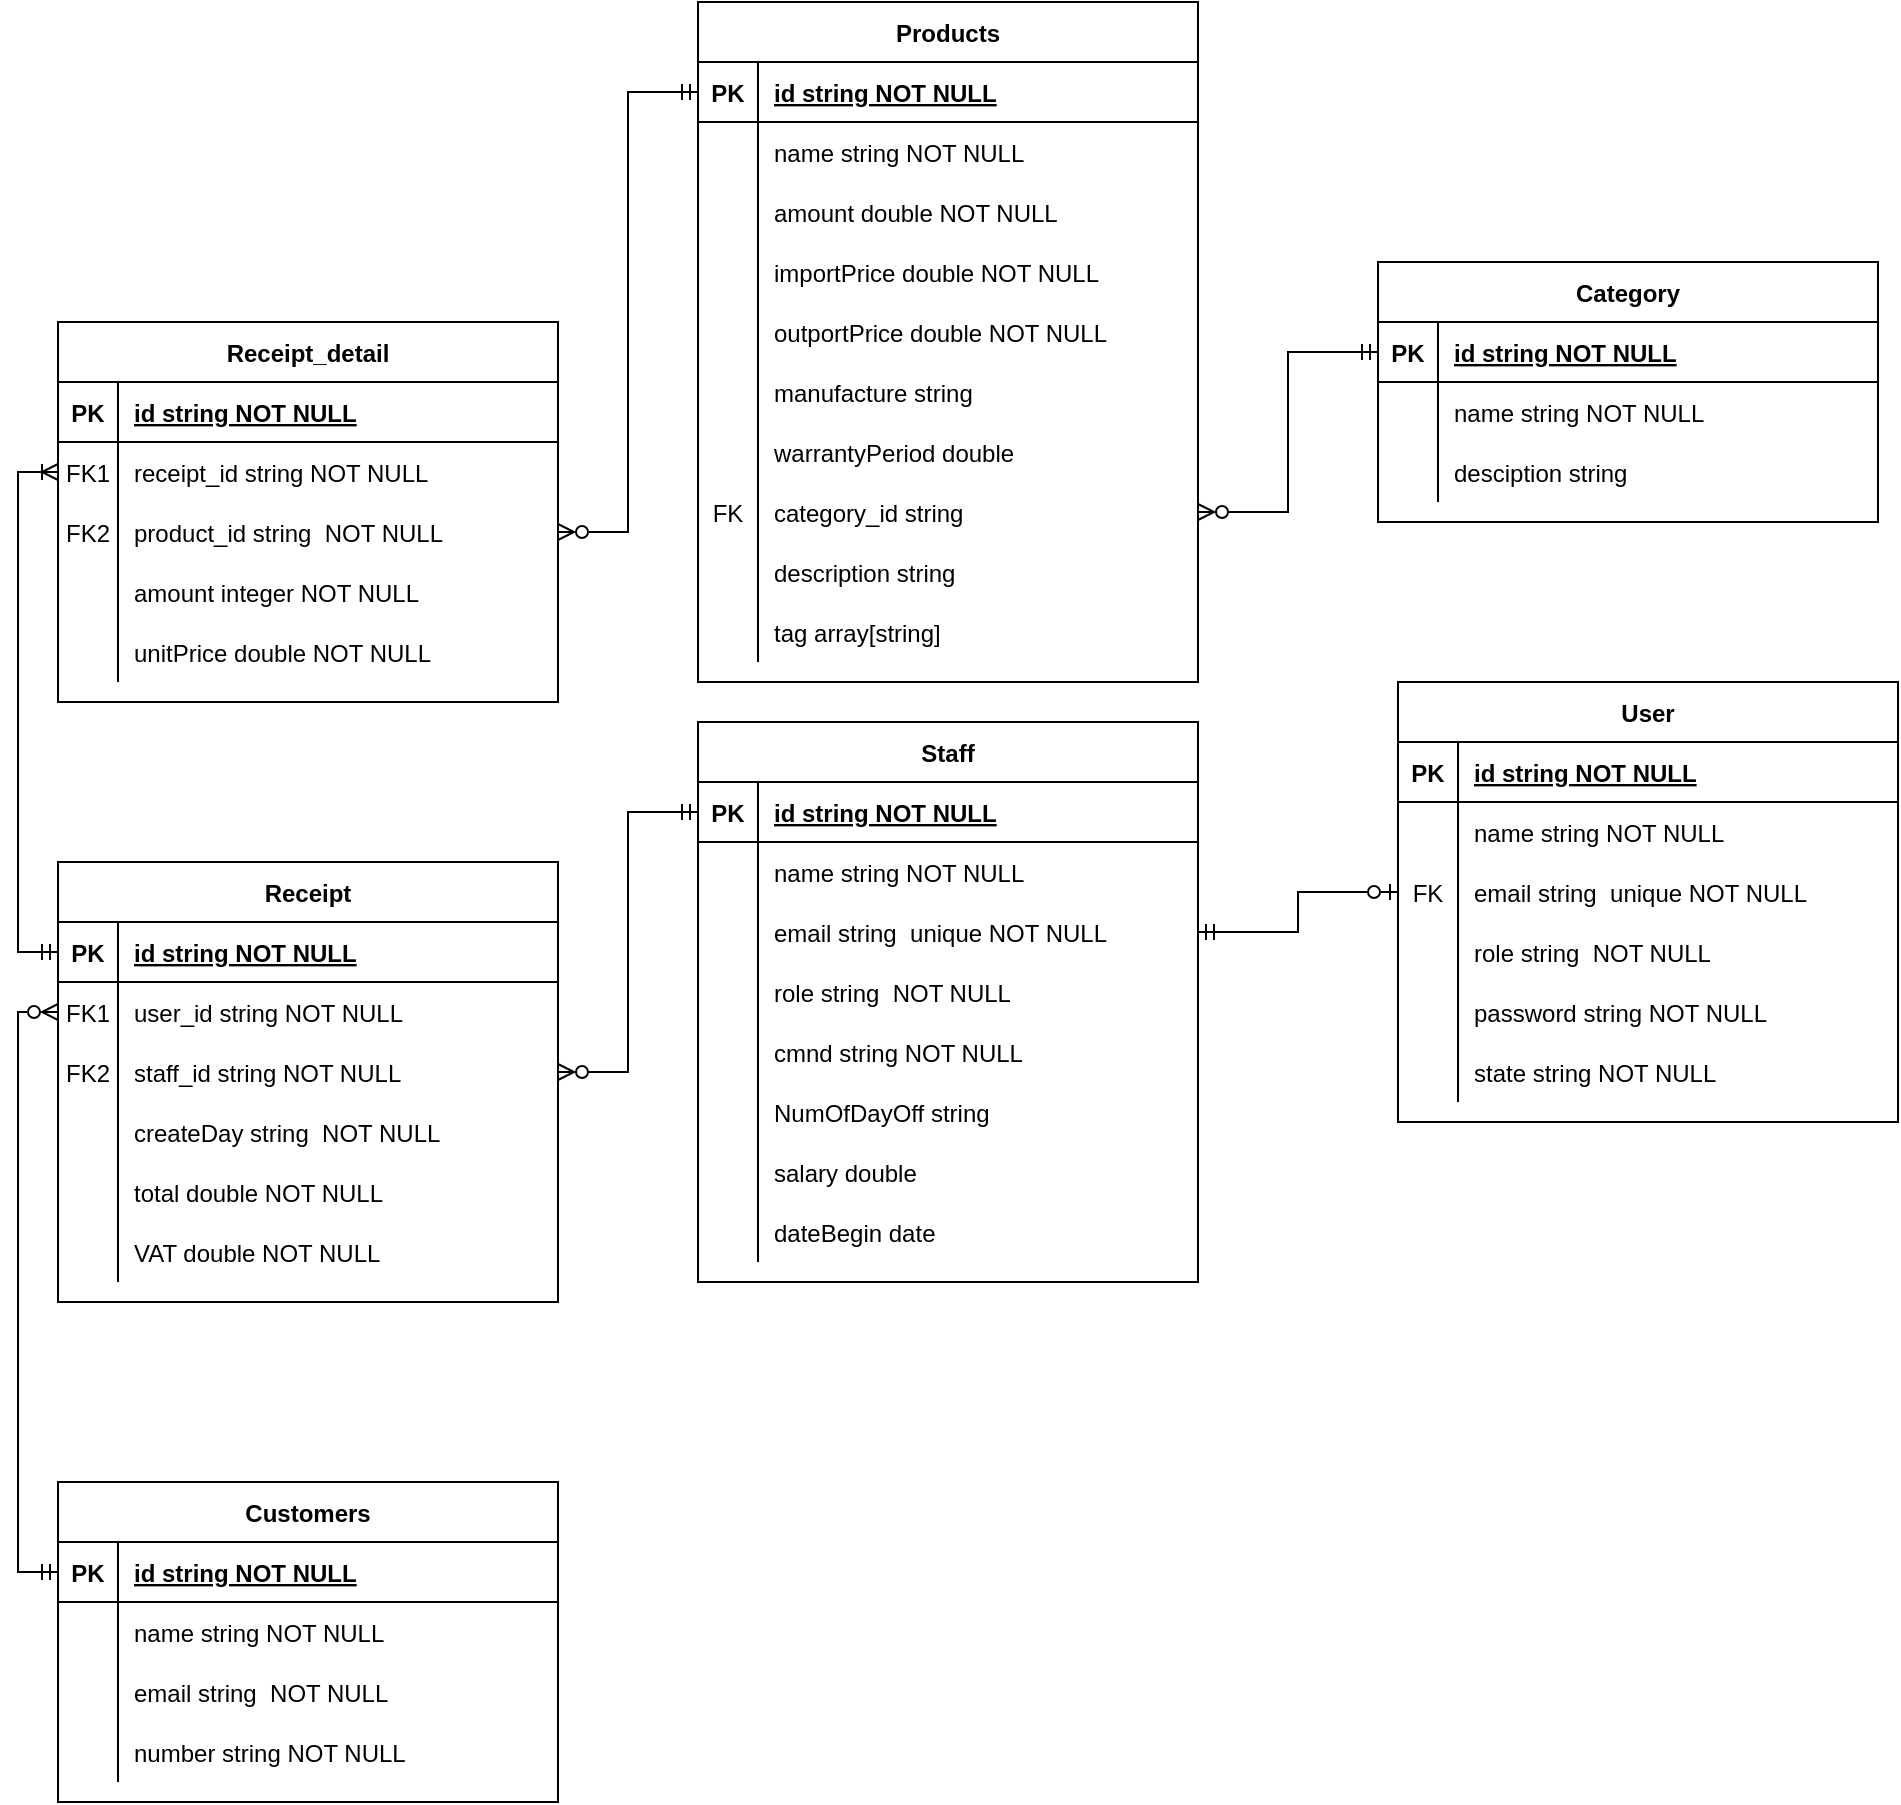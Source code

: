 <mxfile version="15.7.0" type="github">
  <diagram id="R2lEEEUBdFMjLlhIrx00" name="Page-1">
    <mxGraphModel dx="1042" dy="1563" grid="1" gridSize="10" guides="1" tooltips="1" connect="1" arrows="1" fold="1" page="1" pageScale="1" pageWidth="850" pageHeight="1100" math="0" shadow="0" extFonts="Permanent Marker^https://fonts.googleapis.com/css?family=Permanent+Marker">
      <root>
        <mxCell id="0" />
        <mxCell id="1" parent="0" />
        <mxCell id="DsiNaRDqJZLxbcg4X-MZ-1" value="User" style="shape=table;startSize=30;container=1;collapsible=1;childLayout=tableLayout;fixedRows=1;rowLines=0;fontStyle=1;align=center;resizeLast=1;" vertex="1" parent="1">
          <mxGeometry x="1050" y="300" width="250" height="220" as="geometry" />
        </mxCell>
        <mxCell id="DsiNaRDqJZLxbcg4X-MZ-2" value="" style="shape=partialRectangle;collapsible=0;dropTarget=0;pointerEvents=0;fillColor=none;points=[[0,0.5],[1,0.5]];portConstraint=eastwest;top=0;left=0;right=0;bottom=1;" vertex="1" parent="DsiNaRDqJZLxbcg4X-MZ-1">
          <mxGeometry y="30" width="250" height="30" as="geometry" />
        </mxCell>
        <mxCell id="DsiNaRDqJZLxbcg4X-MZ-3" value="PK" style="shape=partialRectangle;overflow=hidden;connectable=0;fillColor=none;top=0;left=0;bottom=0;right=0;fontStyle=1;" vertex="1" parent="DsiNaRDqJZLxbcg4X-MZ-2">
          <mxGeometry width="30" height="30" as="geometry">
            <mxRectangle width="30" height="30" as="alternateBounds" />
          </mxGeometry>
        </mxCell>
        <mxCell id="DsiNaRDqJZLxbcg4X-MZ-4" value="id string NOT NULL" style="shape=partialRectangle;overflow=hidden;connectable=0;fillColor=none;top=0;left=0;bottom=0;right=0;align=left;spacingLeft=6;fontStyle=5;" vertex="1" parent="DsiNaRDqJZLxbcg4X-MZ-2">
          <mxGeometry x="30" width="220" height="30" as="geometry">
            <mxRectangle width="220" height="30" as="alternateBounds" />
          </mxGeometry>
        </mxCell>
        <mxCell id="DsiNaRDqJZLxbcg4X-MZ-5" value="" style="shape=partialRectangle;collapsible=0;dropTarget=0;pointerEvents=0;fillColor=none;points=[[0,0.5],[1,0.5]];portConstraint=eastwest;top=0;left=0;right=0;bottom=0;" vertex="1" parent="DsiNaRDqJZLxbcg4X-MZ-1">
          <mxGeometry y="60" width="250" height="30" as="geometry" />
        </mxCell>
        <mxCell id="DsiNaRDqJZLxbcg4X-MZ-6" value="" style="shape=partialRectangle;overflow=hidden;connectable=0;fillColor=none;top=0;left=0;bottom=0;right=0;" vertex="1" parent="DsiNaRDqJZLxbcg4X-MZ-5">
          <mxGeometry width="30" height="30" as="geometry">
            <mxRectangle width="30" height="30" as="alternateBounds" />
          </mxGeometry>
        </mxCell>
        <mxCell id="DsiNaRDqJZLxbcg4X-MZ-7" value="name string NOT NULL" style="shape=partialRectangle;overflow=hidden;connectable=0;fillColor=none;top=0;left=0;bottom=0;right=0;align=left;spacingLeft=6;" vertex="1" parent="DsiNaRDqJZLxbcg4X-MZ-5">
          <mxGeometry x="30" width="220" height="30" as="geometry">
            <mxRectangle width="220" height="30" as="alternateBounds" />
          </mxGeometry>
        </mxCell>
        <mxCell id="DsiNaRDqJZLxbcg4X-MZ-8" value="" style="shape=partialRectangle;collapsible=0;dropTarget=0;pointerEvents=0;fillColor=none;points=[[0,0.5],[1,0.5]];portConstraint=eastwest;top=0;left=0;right=0;bottom=0;" vertex="1" parent="DsiNaRDqJZLxbcg4X-MZ-1">
          <mxGeometry y="90" width="250" height="30" as="geometry" />
        </mxCell>
        <mxCell id="DsiNaRDqJZLxbcg4X-MZ-9" value="FK" style="shape=partialRectangle;overflow=hidden;connectable=0;fillColor=none;top=0;left=0;bottom=0;right=0;" vertex="1" parent="DsiNaRDqJZLxbcg4X-MZ-8">
          <mxGeometry width="30" height="30" as="geometry">
            <mxRectangle width="30" height="30" as="alternateBounds" />
          </mxGeometry>
        </mxCell>
        <mxCell id="DsiNaRDqJZLxbcg4X-MZ-10" value="email string  unique NOT NULL" style="shape=partialRectangle;overflow=hidden;connectable=0;fillColor=none;top=0;left=0;bottom=0;right=0;align=left;spacingLeft=6;" vertex="1" parent="DsiNaRDqJZLxbcg4X-MZ-8">
          <mxGeometry x="30" width="220" height="30" as="geometry">
            <mxRectangle width="220" height="30" as="alternateBounds" />
          </mxGeometry>
        </mxCell>
        <mxCell id="DsiNaRDqJZLxbcg4X-MZ-14" style="shape=partialRectangle;collapsible=0;dropTarget=0;pointerEvents=0;fillColor=none;points=[[0,0.5],[1,0.5]];portConstraint=eastwest;top=0;left=0;right=0;bottom=0;" vertex="1" parent="DsiNaRDqJZLxbcg4X-MZ-1">
          <mxGeometry y="120" width="250" height="30" as="geometry" />
        </mxCell>
        <mxCell id="DsiNaRDqJZLxbcg4X-MZ-15" style="shape=partialRectangle;overflow=hidden;connectable=0;fillColor=none;top=0;left=0;bottom=0;right=0;" vertex="1" parent="DsiNaRDqJZLxbcg4X-MZ-14">
          <mxGeometry width="30" height="30" as="geometry">
            <mxRectangle width="30" height="30" as="alternateBounds" />
          </mxGeometry>
        </mxCell>
        <mxCell id="DsiNaRDqJZLxbcg4X-MZ-16" value="role string  NOT NULL" style="shape=partialRectangle;overflow=hidden;connectable=0;fillColor=none;top=0;left=0;bottom=0;right=0;align=left;spacingLeft=6;" vertex="1" parent="DsiNaRDqJZLxbcg4X-MZ-14">
          <mxGeometry x="30" width="220" height="30" as="geometry">
            <mxRectangle width="220" height="30" as="alternateBounds" />
          </mxGeometry>
        </mxCell>
        <mxCell id="DsiNaRDqJZLxbcg4X-MZ-17" style="shape=partialRectangle;collapsible=0;dropTarget=0;pointerEvents=0;fillColor=none;points=[[0,0.5],[1,0.5]];portConstraint=eastwest;top=0;left=0;right=0;bottom=0;" vertex="1" parent="DsiNaRDqJZLxbcg4X-MZ-1">
          <mxGeometry y="150" width="250" height="30" as="geometry" />
        </mxCell>
        <mxCell id="DsiNaRDqJZLxbcg4X-MZ-18" style="shape=partialRectangle;overflow=hidden;connectable=0;fillColor=none;top=0;left=0;bottom=0;right=0;" vertex="1" parent="DsiNaRDqJZLxbcg4X-MZ-17">
          <mxGeometry width="30" height="30" as="geometry">
            <mxRectangle width="30" height="30" as="alternateBounds" />
          </mxGeometry>
        </mxCell>
        <mxCell id="DsiNaRDqJZLxbcg4X-MZ-19" value="password string NOT NULL" style="shape=partialRectangle;overflow=hidden;connectable=0;fillColor=none;top=0;left=0;bottom=0;right=0;align=left;spacingLeft=6;" vertex="1" parent="DsiNaRDqJZLxbcg4X-MZ-17">
          <mxGeometry x="30" width="220" height="30" as="geometry">
            <mxRectangle width="220" height="30" as="alternateBounds" />
          </mxGeometry>
        </mxCell>
        <mxCell id="DsiNaRDqJZLxbcg4X-MZ-20" style="shape=partialRectangle;collapsible=0;dropTarget=0;pointerEvents=0;fillColor=none;points=[[0,0.5],[1,0.5]];portConstraint=eastwest;top=0;left=0;right=0;bottom=0;" vertex="1" parent="DsiNaRDqJZLxbcg4X-MZ-1">
          <mxGeometry y="180" width="250" height="30" as="geometry" />
        </mxCell>
        <mxCell id="DsiNaRDqJZLxbcg4X-MZ-21" style="shape=partialRectangle;overflow=hidden;connectable=0;fillColor=none;top=0;left=0;bottom=0;right=0;" vertex="1" parent="DsiNaRDqJZLxbcg4X-MZ-20">
          <mxGeometry width="30" height="30" as="geometry">
            <mxRectangle width="30" height="30" as="alternateBounds" />
          </mxGeometry>
        </mxCell>
        <mxCell id="DsiNaRDqJZLxbcg4X-MZ-22" value="state string NOT NULL" style="shape=partialRectangle;overflow=hidden;connectable=0;fillColor=none;top=0;left=0;bottom=0;right=0;align=left;spacingLeft=6;" vertex="1" parent="DsiNaRDqJZLxbcg4X-MZ-20">
          <mxGeometry x="30" width="220" height="30" as="geometry">
            <mxRectangle width="220" height="30" as="alternateBounds" />
          </mxGeometry>
        </mxCell>
        <mxCell id="DsiNaRDqJZLxbcg4X-MZ-23" value="Products" style="shape=table;startSize=30;container=1;collapsible=1;childLayout=tableLayout;fixedRows=1;rowLines=0;fontStyle=1;align=center;resizeLast=1;" vertex="1" parent="1">
          <mxGeometry x="700" y="-40" width="250" height="340" as="geometry" />
        </mxCell>
        <mxCell id="DsiNaRDqJZLxbcg4X-MZ-24" value="" style="shape=partialRectangle;collapsible=0;dropTarget=0;pointerEvents=0;fillColor=none;points=[[0,0.5],[1,0.5]];portConstraint=eastwest;top=0;left=0;right=0;bottom=1;" vertex="1" parent="DsiNaRDqJZLxbcg4X-MZ-23">
          <mxGeometry y="30" width="250" height="30" as="geometry" />
        </mxCell>
        <mxCell id="DsiNaRDqJZLxbcg4X-MZ-25" value="PK" style="shape=partialRectangle;overflow=hidden;connectable=0;fillColor=none;top=0;left=0;bottom=0;right=0;fontStyle=1;" vertex="1" parent="DsiNaRDqJZLxbcg4X-MZ-24">
          <mxGeometry width="30" height="30" as="geometry">
            <mxRectangle width="30" height="30" as="alternateBounds" />
          </mxGeometry>
        </mxCell>
        <mxCell id="DsiNaRDqJZLxbcg4X-MZ-26" value="id string NOT NULL" style="shape=partialRectangle;overflow=hidden;connectable=0;fillColor=none;top=0;left=0;bottom=0;right=0;align=left;spacingLeft=6;fontStyle=5;" vertex="1" parent="DsiNaRDqJZLxbcg4X-MZ-24">
          <mxGeometry x="30" width="220" height="30" as="geometry">
            <mxRectangle width="220" height="30" as="alternateBounds" />
          </mxGeometry>
        </mxCell>
        <mxCell id="DsiNaRDqJZLxbcg4X-MZ-27" value="" style="shape=partialRectangle;collapsible=0;dropTarget=0;pointerEvents=0;fillColor=none;points=[[0,0.5],[1,0.5]];portConstraint=eastwest;top=0;left=0;right=0;bottom=0;" vertex="1" parent="DsiNaRDqJZLxbcg4X-MZ-23">
          <mxGeometry y="60" width="250" height="30" as="geometry" />
        </mxCell>
        <mxCell id="DsiNaRDqJZLxbcg4X-MZ-28" value="" style="shape=partialRectangle;overflow=hidden;connectable=0;fillColor=none;top=0;left=0;bottom=0;right=0;" vertex="1" parent="DsiNaRDqJZLxbcg4X-MZ-27">
          <mxGeometry width="30" height="30" as="geometry">
            <mxRectangle width="30" height="30" as="alternateBounds" />
          </mxGeometry>
        </mxCell>
        <mxCell id="DsiNaRDqJZLxbcg4X-MZ-29" value="name string NOT NULL" style="shape=partialRectangle;overflow=hidden;connectable=0;fillColor=none;top=0;left=0;bottom=0;right=0;align=left;spacingLeft=6;" vertex="1" parent="DsiNaRDqJZLxbcg4X-MZ-27">
          <mxGeometry x="30" width="220" height="30" as="geometry">
            <mxRectangle width="220" height="30" as="alternateBounds" />
          </mxGeometry>
        </mxCell>
        <mxCell id="DsiNaRDqJZLxbcg4X-MZ-30" value="" style="shape=partialRectangle;collapsible=0;dropTarget=0;pointerEvents=0;fillColor=none;points=[[0,0.5],[1,0.5]];portConstraint=eastwest;top=0;left=0;right=0;bottom=0;" vertex="1" parent="DsiNaRDqJZLxbcg4X-MZ-23">
          <mxGeometry y="90" width="250" height="30" as="geometry" />
        </mxCell>
        <mxCell id="DsiNaRDqJZLxbcg4X-MZ-31" value="" style="shape=partialRectangle;overflow=hidden;connectable=0;fillColor=none;top=0;left=0;bottom=0;right=0;" vertex="1" parent="DsiNaRDqJZLxbcg4X-MZ-30">
          <mxGeometry width="30" height="30" as="geometry">
            <mxRectangle width="30" height="30" as="alternateBounds" />
          </mxGeometry>
        </mxCell>
        <mxCell id="DsiNaRDqJZLxbcg4X-MZ-32" value="amount double NOT NULL" style="shape=partialRectangle;overflow=hidden;connectable=0;fillColor=none;top=0;left=0;bottom=0;right=0;align=left;spacingLeft=6;" vertex="1" parent="DsiNaRDqJZLxbcg4X-MZ-30">
          <mxGeometry x="30" width="220" height="30" as="geometry">
            <mxRectangle width="220" height="30" as="alternateBounds" />
          </mxGeometry>
        </mxCell>
        <mxCell id="DsiNaRDqJZLxbcg4X-MZ-33" style="shape=partialRectangle;collapsible=0;dropTarget=0;pointerEvents=0;fillColor=none;points=[[0,0.5],[1,0.5]];portConstraint=eastwest;top=0;left=0;right=0;bottom=0;" vertex="1" parent="DsiNaRDqJZLxbcg4X-MZ-23">
          <mxGeometry y="120" width="250" height="30" as="geometry" />
        </mxCell>
        <mxCell id="DsiNaRDqJZLxbcg4X-MZ-34" style="shape=partialRectangle;overflow=hidden;connectable=0;fillColor=none;top=0;left=0;bottom=0;right=0;" vertex="1" parent="DsiNaRDqJZLxbcg4X-MZ-33">
          <mxGeometry width="30" height="30" as="geometry">
            <mxRectangle width="30" height="30" as="alternateBounds" />
          </mxGeometry>
        </mxCell>
        <mxCell id="DsiNaRDqJZLxbcg4X-MZ-35" value="importPrice double NOT NULL" style="shape=partialRectangle;overflow=hidden;connectable=0;fillColor=none;top=0;left=0;bottom=0;right=0;align=left;spacingLeft=6;" vertex="1" parent="DsiNaRDqJZLxbcg4X-MZ-33">
          <mxGeometry x="30" width="220" height="30" as="geometry">
            <mxRectangle width="220" height="30" as="alternateBounds" />
          </mxGeometry>
        </mxCell>
        <mxCell id="DsiNaRDqJZLxbcg4X-MZ-36" style="shape=partialRectangle;collapsible=0;dropTarget=0;pointerEvents=0;fillColor=none;points=[[0,0.5],[1,0.5]];portConstraint=eastwest;top=0;left=0;right=0;bottom=0;" vertex="1" parent="DsiNaRDqJZLxbcg4X-MZ-23">
          <mxGeometry y="150" width="250" height="30" as="geometry" />
        </mxCell>
        <mxCell id="DsiNaRDqJZLxbcg4X-MZ-37" style="shape=partialRectangle;overflow=hidden;connectable=0;fillColor=none;top=0;left=0;bottom=0;right=0;" vertex="1" parent="DsiNaRDqJZLxbcg4X-MZ-36">
          <mxGeometry width="30" height="30" as="geometry">
            <mxRectangle width="30" height="30" as="alternateBounds" />
          </mxGeometry>
        </mxCell>
        <mxCell id="DsiNaRDqJZLxbcg4X-MZ-38" value="outportPrice double NOT NULL" style="shape=partialRectangle;overflow=hidden;connectable=0;fillColor=none;top=0;left=0;bottom=0;right=0;align=left;spacingLeft=6;" vertex="1" parent="DsiNaRDqJZLxbcg4X-MZ-36">
          <mxGeometry x="30" width="220" height="30" as="geometry">
            <mxRectangle width="220" height="30" as="alternateBounds" />
          </mxGeometry>
        </mxCell>
        <mxCell id="DsiNaRDqJZLxbcg4X-MZ-39" style="shape=partialRectangle;collapsible=0;dropTarget=0;pointerEvents=0;fillColor=none;points=[[0,0.5],[1,0.5]];portConstraint=eastwest;top=0;left=0;right=0;bottom=0;" vertex="1" parent="DsiNaRDqJZLxbcg4X-MZ-23">
          <mxGeometry y="180" width="250" height="30" as="geometry" />
        </mxCell>
        <mxCell id="DsiNaRDqJZLxbcg4X-MZ-40" style="shape=partialRectangle;overflow=hidden;connectable=0;fillColor=none;top=0;left=0;bottom=0;right=0;" vertex="1" parent="DsiNaRDqJZLxbcg4X-MZ-39">
          <mxGeometry width="30" height="30" as="geometry">
            <mxRectangle width="30" height="30" as="alternateBounds" />
          </mxGeometry>
        </mxCell>
        <mxCell id="DsiNaRDqJZLxbcg4X-MZ-41" value="manufacture string " style="shape=partialRectangle;overflow=hidden;connectable=0;fillColor=none;top=0;left=0;bottom=0;right=0;align=left;spacingLeft=6;" vertex="1" parent="DsiNaRDqJZLxbcg4X-MZ-39">
          <mxGeometry x="30" width="220" height="30" as="geometry">
            <mxRectangle width="220" height="30" as="alternateBounds" />
          </mxGeometry>
        </mxCell>
        <mxCell id="DsiNaRDqJZLxbcg4X-MZ-42" style="shape=partialRectangle;collapsible=0;dropTarget=0;pointerEvents=0;fillColor=none;points=[[0,0.5],[1,0.5]];portConstraint=eastwest;top=0;left=0;right=0;bottom=0;" vertex="1" parent="DsiNaRDqJZLxbcg4X-MZ-23">
          <mxGeometry y="210" width="250" height="30" as="geometry" />
        </mxCell>
        <mxCell id="DsiNaRDqJZLxbcg4X-MZ-43" style="shape=partialRectangle;overflow=hidden;connectable=0;fillColor=none;top=0;left=0;bottom=0;right=0;" vertex="1" parent="DsiNaRDqJZLxbcg4X-MZ-42">
          <mxGeometry width="30" height="30" as="geometry">
            <mxRectangle width="30" height="30" as="alternateBounds" />
          </mxGeometry>
        </mxCell>
        <mxCell id="DsiNaRDqJZLxbcg4X-MZ-44" value="warrantyPeriod double " style="shape=partialRectangle;overflow=hidden;connectable=0;fillColor=none;top=0;left=0;bottom=0;right=0;align=left;spacingLeft=6;" vertex="1" parent="DsiNaRDqJZLxbcg4X-MZ-42">
          <mxGeometry x="30" width="220" height="30" as="geometry">
            <mxRectangle width="220" height="30" as="alternateBounds" />
          </mxGeometry>
        </mxCell>
        <mxCell id="DsiNaRDqJZLxbcg4X-MZ-45" style="shape=partialRectangle;collapsible=0;dropTarget=0;pointerEvents=0;fillColor=none;points=[[0,0.5],[1,0.5]];portConstraint=eastwest;top=0;left=0;right=0;bottom=0;" vertex="1" parent="DsiNaRDqJZLxbcg4X-MZ-23">
          <mxGeometry y="240" width="250" height="30" as="geometry" />
        </mxCell>
        <mxCell id="DsiNaRDqJZLxbcg4X-MZ-46" value="FK" style="shape=partialRectangle;overflow=hidden;connectable=0;fillColor=none;top=0;left=0;bottom=0;right=0;" vertex="1" parent="DsiNaRDqJZLxbcg4X-MZ-45">
          <mxGeometry width="30" height="30" as="geometry">
            <mxRectangle width="30" height="30" as="alternateBounds" />
          </mxGeometry>
        </mxCell>
        <mxCell id="DsiNaRDqJZLxbcg4X-MZ-47" value="category_id string " style="shape=partialRectangle;overflow=hidden;connectable=0;fillColor=none;top=0;left=0;bottom=0;right=0;align=left;spacingLeft=6;" vertex="1" parent="DsiNaRDqJZLxbcg4X-MZ-45">
          <mxGeometry x="30" width="220" height="30" as="geometry">
            <mxRectangle width="220" height="30" as="alternateBounds" />
          </mxGeometry>
        </mxCell>
        <mxCell id="DsiNaRDqJZLxbcg4X-MZ-48" style="shape=partialRectangle;collapsible=0;dropTarget=0;pointerEvents=0;fillColor=none;points=[[0,0.5],[1,0.5]];portConstraint=eastwest;top=0;left=0;right=0;bottom=0;" vertex="1" parent="DsiNaRDqJZLxbcg4X-MZ-23">
          <mxGeometry y="270" width="250" height="30" as="geometry" />
        </mxCell>
        <mxCell id="DsiNaRDqJZLxbcg4X-MZ-49" style="shape=partialRectangle;overflow=hidden;connectable=0;fillColor=none;top=0;left=0;bottom=0;right=0;" vertex="1" parent="DsiNaRDqJZLxbcg4X-MZ-48">
          <mxGeometry width="30" height="30" as="geometry">
            <mxRectangle width="30" height="30" as="alternateBounds" />
          </mxGeometry>
        </mxCell>
        <mxCell id="DsiNaRDqJZLxbcg4X-MZ-50" value="description string" style="shape=partialRectangle;overflow=hidden;connectable=0;fillColor=none;top=0;left=0;bottom=0;right=0;align=left;spacingLeft=6;" vertex="1" parent="DsiNaRDqJZLxbcg4X-MZ-48">
          <mxGeometry x="30" width="220" height="30" as="geometry">
            <mxRectangle width="220" height="30" as="alternateBounds" />
          </mxGeometry>
        </mxCell>
        <mxCell id="DsiNaRDqJZLxbcg4X-MZ-51" style="shape=partialRectangle;collapsible=0;dropTarget=0;pointerEvents=0;fillColor=none;points=[[0,0.5],[1,0.5]];portConstraint=eastwest;top=0;left=0;right=0;bottom=0;" vertex="1" parent="DsiNaRDqJZLxbcg4X-MZ-23">
          <mxGeometry y="300" width="250" height="30" as="geometry" />
        </mxCell>
        <mxCell id="DsiNaRDqJZLxbcg4X-MZ-52" style="shape=partialRectangle;overflow=hidden;connectable=0;fillColor=none;top=0;left=0;bottom=0;right=0;" vertex="1" parent="DsiNaRDqJZLxbcg4X-MZ-51">
          <mxGeometry width="30" height="30" as="geometry">
            <mxRectangle width="30" height="30" as="alternateBounds" />
          </mxGeometry>
        </mxCell>
        <mxCell id="DsiNaRDqJZLxbcg4X-MZ-53" value="tag array[string]" style="shape=partialRectangle;overflow=hidden;connectable=0;fillColor=none;top=0;left=0;bottom=0;right=0;align=left;spacingLeft=6;" vertex="1" parent="DsiNaRDqJZLxbcg4X-MZ-51">
          <mxGeometry x="30" width="220" height="30" as="geometry">
            <mxRectangle width="220" height="30" as="alternateBounds" />
          </mxGeometry>
        </mxCell>
        <mxCell id="DsiNaRDqJZLxbcg4X-MZ-85" value="Staff" style="shape=table;startSize=30;container=1;collapsible=1;childLayout=tableLayout;fixedRows=1;rowLines=0;fontStyle=1;align=center;resizeLast=1;" vertex="1" parent="1">
          <mxGeometry x="700" y="320" width="250" height="280" as="geometry" />
        </mxCell>
        <mxCell id="DsiNaRDqJZLxbcg4X-MZ-86" value="" style="shape=partialRectangle;collapsible=0;dropTarget=0;pointerEvents=0;fillColor=none;points=[[0,0.5],[1,0.5]];portConstraint=eastwest;top=0;left=0;right=0;bottom=1;" vertex="1" parent="DsiNaRDqJZLxbcg4X-MZ-85">
          <mxGeometry y="30" width="250" height="30" as="geometry" />
        </mxCell>
        <mxCell id="DsiNaRDqJZLxbcg4X-MZ-87" value="PK" style="shape=partialRectangle;overflow=hidden;connectable=0;fillColor=none;top=0;left=0;bottom=0;right=0;fontStyle=1;" vertex="1" parent="DsiNaRDqJZLxbcg4X-MZ-86">
          <mxGeometry width="30" height="30" as="geometry">
            <mxRectangle width="30" height="30" as="alternateBounds" />
          </mxGeometry>
        </mxCell>
        <mxCell id="DsiNaRDqJZLxbcg4X-MZ-88" value="id string NOT NULL" style="shape=partialRectangle;overflow=hidden;connectable=0;fillColor=none;top=0;left=0;bottom=0;right=0;align=left;spacingLeft=6;fontStyle=5;" vertex="1" parent="DsiNaRDqJZLxbcg4X-MZ-86">
          <mxGeometry x="30" width="220" height="30" as="geometry">
            <mxRectangle width="220" height="30" as="alternateBounds" />
          </mxGeometry>
        </mxCell>
        <mxCell id="DsiNaRDqJZLxbcg4X-MZ-89" value="" style="shape=partialRectangle;collapsible=0;dropTarget=0;pointerEvents=0;fillColor=none;points=[[0,0.5],[1,0.5]];portConstraint=eastwest;top=0;left=0;right=0;bottom=0;" vertex="1" parent="DsiNaRDqJZLxbcg4X-MZ-85">
          <mxGeometry y="60" width="250" height="30" as="geometry" />
        </mxCell>
        <mxCell id="DsiNaRDqJZLxbcg4X-MZ-90" value="" style="shape=partialRectangle;overflow=hidden;connectable=0;fillColor=none;top=0;left=0;bottom=0;right=0;" vertex="1" parent="DsiNaRDqJZLxbcg4X-MZ-89">
          <mxGeometry width="30" height="30" as="geometry">
            <mxRectangle width="30" height="30" as="alternateBounds" />
          </mxGeometry>
        </mxCell>
        <mxCell id="DsiNaRDqJZLxbcg4X-MZ-91" value="name string NOT NULL" style="shape=partialRectangle;overflow=hidden;connectable=0;fillColor=none;top=0;left=0;bottom=0;right=0;align=left;spacingLeft=6;" vertex="1" parent="DsiNaRDqJZLxbcg4X-MZ-89">
          <mxGeometry x="30" width="220" height="30" as="geometry">
            <mxRectangle width="220" height="30" as="alternateBounds" />
          </mxGeometry>
        </mxCell>
        <mxCell id="DsiNaRDqJZLxbcg4X-MZ-92" value="" style="shape=partialRectangle;collapsible=0;dropTarget=0;pointerEvents=0;fillColor=none;points=[[0,0.5],[1,0.5]];portConstraint=eastwest;top=0;left=0;right=0;bottom=0;" vertex="1" parent="DsiNaRDqJZLxbcg4X-MZ-85">
          <mxGeometry y="90" width="250" height="30" as="geometry" />
        </mxCell>
        <mxCell id="DsiNaRDqJZLxbcg4X-MZ-93" value="" style="shape=partialRectangle;overflow=hidden;connectable=0;fillColor=none;top=0;left=0;bottom=0;right=0;" vertex="1" parent="DsiNaRDqJZLxbcg4X-MZ-92">
          <mxGeometry width="30" height="30" as="geometry">
            <mxRectangle width="30" height="30" as="alternateBounds" />
          </mxGeometry>
        </mxCell>
        <mxCell id="DsiNaRDqJZLxbcg4X-MZ-94" value="email string  unique NOT NULL" style="shape=partialRectangle;overflow=hidden;connectable=0;fillColor=none;top=0;left=0;bottom=0;right=0;align=left;spacingLeft=6;" vertex="1" parent="DsiNaRDqJZLxbcg4X-MZ-92">
          <mxGeometry x="30" width="220" height="30" as="geometry">
            <mxRectangle width="220" height="30" as="alternateBounds" />
          </mxGeometry>
        </mxCell>
        <mxCell id="DsiNaRDqJZLxbcg4X-MZ-95" style="shape=partialRectangle;collapsible=0;dropTarget=0;pointerEvents=0;fillColor=none;points=[[0,0.5],[1,0.5]];portConstraint=eastwest;top=0;left=0;right=0;bottom=0;" vertex="1" parent="DsiNaRDqJZLxbcg4X-MZ-85">
          <mxGeometry y="120" width="250" height="30" as="geometry" />
        </mxCell>
        <mxCell id="DsiNaRDqJZLxbcg4X-MZ-96" style="shape=partialRectangle;overflow=hidden;connectable=0;fillColor=none;top=0;left=0;bottom=0;right=0;" vertex="1" parent="DsiNaRDqJZLxbcg4X-MZ-95">
          <mxGeometry width="30" height="30" as="geometry">
            <mxRectangle width="30" height="30" as="alternateBounds" />
          </mxGeometry>
        </mxCell>
        <mxCell id="DsiNaRDqJZLxbcg4X-MZ-97" value="role string  NOT NULL" style="shape=partialRectangle;overflow=hidden;connectable=0;fillColor=none;top=0;left=0;bottom=0;right=0;align=left;spacingLeft=6;" vertex="1" parent="DsiNaRDqJZLxbcg4X-MZ-95">
          <mxGeometry x="30" width="220" height="30" as="geometry">
            <mxRectangle width="220" height="30" as="alternateBounds" />
          </mxGeometry>
        </mxCell>
        <mxCell id="DsiNaRDqJZLxbcg4X-MZ-98" style="shape=partialRectangle;collapsible=0;dropTarget=0;pointerEvents=0;fillColor=none;points=[[0,0.5],[1,0.5]];portConstraint=eastwest;top=0;left=0;right=0;bottom=0;" vertex="1" parent="DsiNaRDqJZLxbcg4X-MZ-85">
          <mxGeometry y="150" width="250" height="30" as="geometry" />
        </mxCell>
        <mxCell id="DsiNaRDqJZLxbcg4X-MZ-99" style="shape=partialRectangle;overflow=hidden;connectable=0;fillColor=none;top=0;left=0;bottom=0;right=0;" vertex="1" parent="DsiNaRDqJZLxbcg4X-MZ-98">
          <mxGeometry width="30" height="30" as="geometry">
            <mxRectangle width="30" height="30" as="alternateBounds" />
          </mxGeometry>
        </mxCell>
        <mxCell id="DsiNaRDqJZLxbcg4X-MZ-100" value="cmnd string NOT NULL" style="shape=partialRectangle;overflow=hidden;connectable=0;fillColor=none;top=0;left=0;bottom=0;right=0;align=left;spacingLeft=6;" vertex="1" parent="DsiNaRDqJZLxbcg4X-MZ-98">
          <mxGeometry x="30" width="220" height="30" as="geometry">
            <mxRectangle width="220" height="30" as="alternateBounds" />
          </mxGeometry>
        </mxCell>
        <mxCell id="DsiNaRDqJZLxbcg4X-MZ-101" style="shape=partialRectangle;collapsible=0;dropTarget=0;pointerEvents=0;fillColor=none;points=[[0,0.5],[1,0.5]];portConstraint=eastwest;top=0;left=0;right=0;bottom=0;" vertex="1" parent="DsiNaRDqJZLxbcg4X-MZ-85">
          <mxGeometry y="180" width="250" height="30" as="geometry" />
        </mxCell>
        <mxCell id="DsiNaRDqJZLxbcg4X-MZ-102" style="shape=partialRectangle;overflow=hidden;connectable=0;fillColor=none;top=0;left=0;bottom=0;right=0;" vertex="1" parent="DsiNaRDqJZLxbcg4X-MZ-101">
          <mxGeometry width="30" height="30" as="geometry">
            <mxRectangle width="30" height="30" as="alternateBounds" />
          </mxGeometry>
        </mxCell>
        <mxCell id="DsiNaRDqJZLxbcg4X-MZ-103" value="NumOfDayOff string " style="shape=partialRectangle;overflow=hidden;connectable=0;fillColor=none;top=0;left=0;bottom=0;right=0;align=left;spacingLeft=6;" vertex="1" parent="DsiNaRDqJZLxbcg4X-MZ-101">
          <mxGeometry x="30" width="220" height="30" as="geometry">
            <mxRectangle width="220" height="30" as="alternateBounds" />
          </mxGeometry>
        </mxCell>
        <mxCell id="DsiNaRDqJZLxbcg4X-MZ-104" style="shape=partialRectangle;collapsible=0;dropTarget=0;pointerEvents=0;fillColor=none;points=[[0,0.5],[1,0.5]];portConstraint=eastwest;top=0;left=0;right=0;bottom=0;" vertex="1" parent="DsiNaRDqJZLxbcg4X-MZ-85">
          <mxGeometry y="210" width="250" height="30" as="geometry" />
        </mxCell>
        <mxCell id="DsiNaRDqJZLxbcg4X-MZ-105" style="shape=partialRectangle;overflow=hidden;connectable=0;fillColor=none;top=0;left=0;bottom=0;right=0;" vertex="1" parent="DsiNaRDqJZLxbcg4X-MZ-104">
          <mxGeometry width="30" height="30" as="geometry">
            <mxRectangle width="30" height="30" as="alternateBounds" />
          </mxGeometry>
        </mxCell>
        <mxCell id="DsiNaRDqJZLxbcg4X-MZ-106" value="salary double" style="shape=partialRectangle;overflow=hidden;connectable=0;fillColor=none;top=0;left=0;bottom=0;right=0;align=left;spacingLeft=6;" vertex="1" parent="DsiNaRDqJZLxbcg4X-MZ-104">
          <mxGeometry x="30" width="220" height="30" as="geometry">
            <mxRectangle width="220" height="30" as="alternateBounds" />
          </mxGeometry>
        </mxCell>
        <mxCell id="DsiNaRDqJZLxbcg4X-MZ-107" style="shape=partialRectangle;collapsible=0;dropTarget=0;pointerEvents=0;fillColor=none;points=[[0,0.5],[1,0.5]];portConstraint=eastwest;top=0;left=0;right=0;bottom=0;" vertex="1" parent="DsiNaRDqJZLxbcg4X-MZ-85">
          <mxGeometry y="240" width="250" height="30" as="geometry" />
        </mxCell>
        <mxCell id="DsiNaRDqJZLxbcg4X-MZ-108" style="shape=partialRectangle;overflow=hidden;connectable=0;fillColor=none;top=0;left=0;bottom=0;right=0;" vertex="1" parent="DsiNaRDqJZLxbcg4X-MZ-107">
          <mxGeometry width="30" height="30" as="geometry">
            <mxRectangle width="30" height="30" as="alternateBounds" />
          </mxGeometry>
        </mxCell>
        <mxCell id="DsiNaRDqJZLxbcg4X-MZ-109" value="dateBegin date" style="shape=partialRectangle;overflow=hidden;connectable=0;fillColor=none;top=0;left=0;bottom=0;right=0;align=left;spacingLeft=6;" vertex="1" parent="DsiNaRDqJZLxbcg4X-MZ-107">
          <mxGeometry x="30" width="220" height="30" as="geometry">
            <mxRectangle width="220" height="30" as="alternateBounds" />
          </mxGeometry>
        </mxCell>
        <mxCell id="DsiNaRDqJZLxbcg4X-MZ-110" value="Receipt" style="shape=table;startSize=30;container=1;collapsible=1;childLayout=tableLayout;fixedRows=1;rowLines=0;fontStyle=1;align=center;resizeLast=1;" vertex="1" parent="1">
          <mxGeometry x="380" y="390" width="250" height="220" as="geometry" />
        </mxCell>
        <mxCell id="DsiNaRDqJZLxbcg4X-MZ-111" value="" style="shape=partialRectangle;collapsible=0;dropTarget=0;pointerEvents=0;fillColor=none;points=[[0,0.5],[1,0.5]];portConstraint=eastwest;top=0;left=0;right=0;bottom=1;" vertex="1" parent="DsiNaRDqJZLxbcg4X-MZ-110">
          <mxGeometry y="30" width="250" height="30" as="geometry" />
        </mxCell>
        <mxCell id="DsiNaRDqJZLxbcg4X-MZ-112" value="PK" style="shape=partialRectangle;overflow=hidden;connectable=0;fillColor=none;top=0;left=0;bottom=0;right=0;fontStyle=1;" vertex="1" parent="DsiNaRDqJZLxbcg4X-MZ-111">
          <mxGeometry width="30" height="30" as="geometry">
            <mxRectangle width="30" height="30" as="alternateBounds" />
          </mxGeometry>
        </mxCell>
        <mxCell id="DsiNaRDqJZLxbcg4X-MZ-113" value="id string NOT NULL" style="shape=partialRectangle;overflow=hidden;connectable=0;fillColor=none;top=0;left=0;bottom=0;right=0;align=left;spacingLeft=6;fontStyle=5;" vertex="1" parent="DsiNaRDqJZLxbcg4X-MZ-111">
          <mxGeometry x="30" width="220" height="30" as="geometry">
            <mxRectangle width="220" height="30" as="alternateBounds" />
          </mxGeometry>
        </mxCell>
        <mxCell id="DsiNaRDqJZLxbcg4X-MZ-179" style="shape=partialRectangle;collapsible=0;dropTarget=0;pointerEvents=0;fillColor=none;points=[[0,0.5],[1,0.5]];portConstraint=eastwest;top=0;left=0;right=0;bottom=0;" vertex="1" parent="DsiNaRDqJZLxbcg4X-MZ-110">
          <mxGeometry y="60" width="250" height="30" as="geometry" />
        </mxCell>
        <mxCell id="DsiNaRDqJZLxbcg4X-MZ-180" value="FK1" style="shape=partialRectangle;overflow=hidden;connectable=0;fillColor=none;top=0;left=0;bottom=0;right=0;" vertex="1" parent="DsiNaRDqJZLxbcg4X-MZ-179">
          <mxGeometry width="30" height="30" as="geometry">
            <mxRectangle width="30" height="30" as="alternateBounds" />
          </mxGeometry>
        </mxCell>
        <mxCell id="DsiNaRDqJZLxbcg4X-MZ-181" value="user_id string NOT NULL" style="shape=partialRectangle;overflow=hidden;connectable=0;fillColor=none;top=0;left=0;bottom=0;right=0;align=left;spacingLeft=6;" vertex="1" parent="DsiNaRDqJZLxbcg4X-MZ-179">
          <mxGeometry x="30" width="220" height="30" as="geometry">
            <mxRectangle width="220" height="30" as="alternateBounds" />
          </mxGeometry>
        </mxCell>
        <mxCell id="DsiNaRDqJZLxbcg4X-MZ-114" value="" style="shape=partialRectangle;collapsible=0;dropTarget=0;pointerEvents=0;fillColor=none;points=[[0,0.5],[1,0.5]];portConstraint=eastwest;top=0;left=0;right=0;bottom=0;" vertex="1" parent="DsiNaRDqJZLxbcg4X-MZ-110">
          <mxGeometry y="90" width="250" height="30" as="geometry" />
        </mxCell>
        <mxCell id="DsiNaRDqJZLxbcg4X-MZ-115" value="FK2" style="shape=partialRectangle;overflow=hidden;connectable=0;fillColor=none;top=0;left=0;bottom=0;right=0;" vertex="1" parent="DsiNaRDqJZLxbcg4X-MZ-114">
          <mxGeometry width="30" height="30" as="geometry">
            <mxRectangle width="30" height="30" as="alternateBounds" />
          </mxGeometry>
        </mxCell>
        <mxCell id="DsiNaRDqJZLxbcg4X-MZ-116" value="staff_id string NOT NULL" style="shape=partialRectangle;overflow=hidden;connectable=0;fillColor=none;top=0;left=0;bottom=0;right=0;align=left;spacingLeft=6;" vertex="1" parent="DsiNaRDqJZLxbcg4X-MZ-114">
          <mxGeometry x="30" width="220" height="30" as="geometry">
            <mxRectangle width="220" height="30" as="alternateBounds" />
          </mxGeometry>
        </mxCell>
        <mxCell id="DsiNaRDqJZLxbcg4X-MZ-117" value="" style="shape=partialRectangle;collapsible=0;dropTarget=0;pointerEvents=0;fillColor=none;points=[[0,0.5],[1,0.5]];portConstraint=eastwest;top=0;left=0;right=0;bottom=0;" vertex="1" parent="DsiNaRDqJZLxbcg4X-MZ-110">
          <mxGeometry y="120" width="250" height="30" as="geometry" />
        </mxCell>
        <mxCell id="DsiNaRDqJZLxbcg4X-MZ-118" value="" style="shape=partialRectangle;overflow=hidden;connectable=0;fillColor=none;top=0;left=0;bottom=0;right=0;" vertex="1" parent="DsiNaRDqJZLxbcg4X-MZ-117">
          <mxGeometry width="30" height="30" as="geometry">
            <mxRectangle width="30" height="30" as="alternateBounds" />
          </mxGeometry>
        </mxCell>
        <mxCell id="DsiNaRDqJZLxbcg4X-MZ-119" value="createDay string  NOT NULL" style="shape=partialRectangle;overflow=hidden;connectable=0;fillColor=none;top=0;left=0;bottom=0;right=0;align=left;spacingLeft=6;" vertex="1" parent="DsiNaRDqJZLxbcg4X-MZ-117">
          <mxGeometry x="30" width="220" height="30" as="geometry">
            <mxRectangle width="220" height="30" as="alternateBounds" />
          </mxGeometry>
        </mxCell>
        <mxCell id="DsiNaRDqJZLxbcg4X-MZ-120" style="shape=partialRectangle;collapsible=0;dropTarget=0;pointerEvents=0;fillColor=none;points=[[0,0.5],[1,0.5]];portConstraint=eastwest;top=0;left=0;right=0;bottom=0;" vertex="1" parent="DsiNaRDqJZLxbcg4X-MZ-110">
          <mxGeometry y="150" width="250" height="30" as="geometry" />
        </mxCell>
        <mxCell id="DsiNaRDqJZLxbcg4X-MZ-121" style="shape=partialRectangle;overflow=hidden;connectable=0;fillColor=none;top=0;left=0;bottom=0;right=0;" vertex="1" parent="DsiNaRDqJZLxbcg4X-MZ-120">
          <mxGeometry width="30" height="30" as="geometry">
            <mxRectangle width="30" height="30" as="alternateBounds" />
          </mxGeometry>
        </mxCell>
        <mxCell id="DsiNaRDqJZLxbcg4X-MZ-122" value="total double NOT NULL" style="shape=partialRectangle;overflow=hidden;connectable=0;fillColor=none;top=0;left=0;bottom=0;right=0;align=left;spacingLeft=6;" vertex="1" parent="DsiNaRDqJZLxbcg4X-MZ-120">
          <mxGeometry x="30" width="220" height="30" as="geometry">
            <mxRectangle width="220" height="30" as="alternateBounds" />
          </mxGeometry>
        </mxCell>
        <mxCell id="DsiNaRDqJZLxbcg4X-MZ-123" style="shape=partialRectangle;collapsible=0;dropTarget=0;pointerEvents=0;fillColor=none;points=[[0,0.5],[1,0.5]];portConstraint=eastwest;top=0;left=0;right=0;bottom=0;" vertex="1" parent="DsiNaRDqJZLxbcg4X-MZ-110">
          <mxGeometry y="180" width="250" height="30" as="geometry" />
        </mxCell>
        <mxCell id="DsiNaRDqJZLxbcg4X-MZ-124" style="shape=partialRectangle;overflow=hidden;connectable=0;fillColor=none;top=0;left=0;bottom=0;right=0;" vertex="1" parent="DsiNaRDqJZLxbcg4X-MZ-123">
          <mxGeometry width="30" height="30" as="geometry">
            <mxRectangle width="30" height="30" as="alternateBounds" />
          </mxGeometry>
        </mxCell>
        <mxCell id="DsiNaRDqJZLxbcg4X-MZ-125" value="VAT double NOT NULL" style="shape=partialRectangle;overflow=hidden;connectable=0;fillColor=none;top=0;left=0;bottom=0;right=0;align=left;spacingLeft=6;" vertex="1" parent="DsiNaRDqJZLxbcg4X-MZ-123">
          <mxGeometry x="30" width="220" height="30" as="geometry">
            <mxRectangle width="220" height="30" as="alternateBounds" />
          </mxGeometry>
        </mxCell>
        <mxCell id="DsiNaRDqJZLxbcg4X-MZ-129" value="Receipt_detail" style="shape=table;startSize=30;container=1;collapsible=1;childLayout=tableLayout;fixedRows=1;rowLines=0;fontStyle=1;align=center;resizeLast=1;" vertex="1" parent="1">
          <mxGeometry x="380" y="120" width="250" height="190" as="geometry" />
        </mxCell>
        <mxCell id="DsiNaRDqJZLxbcg4X-MZ-130" value="" style="shape=partialRectangle;collapsible=0;dropTarget=0;pointerEvents=0;fillColor=none;points=[[0,0.5],[1,0.5]];portConstraint=eastwest;top=0;left=0;right=0;bottom=1;" vertex="1" parent="DsiNaRDqJZLxbcg4X-MZ-129">
          <mxGeometry y="30" width="250" height="30" as="geometry" />
        </mxCell>
        <mxCell id="DsiNaRDqJZLxbcg4X-MZ-131" value="PK" style="shape=partialRectangle;overflow=hidden;connectable=0;fillColor=none;top=0;left=0;bottom=0;right=0;fontStyle=1;" vertex="1" parent="DsiNaRDqJZLxbcg4X-MZ-130">
          <mxGeometry width="30" height="30" as="geometry">
            <mxRectangle width="30" height="30" as="alternateBounds" />
          </mxGeometry>
        </mxCell>
        <mxCell id="DsiNaRDqJZLxbcg4X-MZ-132" value="id string NOT NULL" style="shape=partialRectangle;overflow=hidden;connectable=0;fillColor=none;top=0;left=0;bottom=0;right=0;align=left;spacingLeft=6;fontStyle=5;" vertex="1" parent="DsiNaRDqJZLxbcg4X-MZ-130">
          <mxGeometry x="30" width="220" height="30" as="geometry">
            <mxRectangle width="220" height="30" as="alternateBounds" />
          </mxGeometry>
        </mxCell>
        <mxCell id="DsiNaRDqJZLxbcg4X-MZ-133" value="" style="shape=partialRectangle;collapsible=0;dropTarget=0;pointerEvents=0;fillColor=none;points=[[0,0.5],[1,0.5]];portConstraint=eastwest;top=0;left=0;right=0;bottom=0;" vertex="1" parent="DsiNaRDqJZLxbcg4X-MZ-129">
          <mxGeometry y="60" width="250" height="30" as="geometry" />
        </mxCell>
        <mxCell id="DsiNaRDqJZLxbcg4X-MZ-134" value="FK1" style="shape=partialRectangle;overflow=hidden;connectable=0;fillColor=none;top=0;left=0;bottom=0;right=0;" vertex="1" parent="DsiNaRDqJZLxbcg4X-MZ-133">
          <mxGeometry width="30" height="30" as="geometry">
            <mxRectangle width="30" height="30" as="alternateBounds" />
          </mxGeometry>
        </mxCell>
        <mxCell id="DsiNaRDqJZLxbcg4X-MZ-135" value="receipt_id string NOT NULL" style="shape=partialRectangle;overflow=hidden;connectable=0;fillColor=none;top=0;left=0;bottom=0;right=0;align=left;spacingLeft=6;" vertex="1" parent="DsiNaRDqJZLxbcg4X-MZ-133">
          <mxGeometry x="30" width="220" height="30" as="geometry">
            <mxRectangle width="220" height="30" as="alternateBounds" />
          </mxGeometry>
        </mxCell>
        <mxCell id="DsiNaRDqJZLxbcg4X-MZ-136" value="" style="shape=partialRectangle;collapsible=0;dropTarget=0;pointerEvents=0;fillColor=none;points=[[0,0.5],[1,0.5]];portConstraint=eastwest;top=0;left=0;right=0;bottom=0;" vertex="1" parent="DsiNaRDqJZLxbcg4X-MZ-129">
          <mxGeometry y="90" width="250" height="30" as="geometry" />
        </mxCell>
        <mxCell id="DsiNaRDqJZLxbcg4X-MZ-137" value="FK2" style="shape=partialRectangle;overflow=hidden;connectable=0;fillColor=none;top=0;left=0;bottom=0;right=0;" vertex="1" parent="DsiNaRDqJZLxbcg4X-MZ-136">
          <mxGeometry width="30" height="30" as="geometry">
            <mxRectangle width="30" height="30" as="alternateBounds" />
          </mxGeometry>
        </mxCell>
        <mxCell id="DsiNaRDqJZLxbcg4X-MZ-138" value="product_id string  NOT NULL" style="shape=partialRectangle;overflow=hidden;connectable=0;fillColor=none;top=0;left=0;bottom=0;right=0;align=left;spacingLeft=6;" vertex="1" parent="DsiNaRDqJZLxbcg4X-MZ-136">
          <mxGeometry x="30" width="220" height="30" as="geometry">
            <mxRectangle width="220" height="30" as="alternateBounds" />
          </mxGeometry>
        </mxCell>
        <mxCell id="DsiNaRDqJZLxbcg4X-MZ-139" style="shape=partialRectangle;collapsible=0;dropTarget=0;pointerEvents=0;fillColor=none;points=[[0,0.5],[1,0.5]];portConstraint=eastwest;top=0;left=0;right=0;bottom=0;" vertex="1" parent="DsiNaRDqJZLxbcg4X-MZ-129">
          <mxGeometry y="120" width="250" height="30" as="geometry" />
        </mxCell>
        <mxCell id="DsiNaRDqJZLxbcg4X-MZ-140" style="shape=partialRectangle;overflow=hidden;connectable=0;fillColor=none;top=0;left=0;bottom=0;right=0;" vertex="1" parent="DsiNaRDqJZLxbcg4X-MZ-139">
          <mxGeometry width="30" height="30" as="geometry">
            <mxRectangle width="30" height="30" as="alternateBounds" />
          </mxGeometry>
        </mxCell>
        <mxCell id="DsiNaRDqJZLxbcg4X-MZ-141" value="amount integer NOT NULL" style="shape=partialRectangle;overflow=hidden;connectable=0;fillColor=none;top=0;left=0;bottom=0;right=0;align=left;spacingLeft=6;" vertex="1" parent="DsiNaRDqJZLxbcg4X-MZ-139">
          <mxGeometry x="30" width="220" height="30" as="geometry">
            <mxRectangle width="220" height="30" as="alternateBounds" />
          </mxGeometry>
        </mxCell>
        <mxCell id="DsiNaRDqJZLxbcg4X-MZ-142" style="shape=partialRectangle;collapsible=0;dropTarget=0;pointerEvents=0;fillColor=none;points=[[0,0.5],[1,0.5]];portConstraint=eastwest;top=0;left=0;right=0;bottom=0;" vertex="1" parent="DsiNaRDqJZLxbcg4X-MZ-129">
          <mxGeometry y="150" width="250" height="30" as="geometry" />
        </mxCell>
        <mxCell id="DsiNaRDqJZLxbcg4X-MZ-143" style="shape=partialRectangle;overflow=hidden;connectable=0;fillColor=none;top=0;left=0;bottom=0;right=0;" vertex="1" parent="DsiNaRDqJZLxbcg4X-MZ-142">
          <mxGeometry width="30" height="30" as="geometry">
            <mxRectangle width="30" height="30" as="alternateBounds" />
          </mxGeometry>
        </mxCell>
        <mxCell id="DsiNaRDqJZLxbcg4X-MZ-144" value="unitPrice double NOT NULL" style="shape=partialRectangle;overflow=hidden;connectable=0;fillColor=none;top=0;left=0;bottom=0;right=0;align=left;spacingLeft=6;" vertex="1" parent="DsiNaRDqJZLxbcg4X-MZ-142">
          <mxGeometry x="30" width="220" height="30" as="geometry">
            <mxRectangle width="220" height="30" as="alternateBounds" />
          </mxGeometry>
        </mxCell>
        <mxCell id="DsiNaRDqJZLxbcg4X-MZ-145" value="Category" style="shape=table;startSize=30;container=1;collapsible=1;childLayout=tableLayout;fixedRows=1;rowLines=0;fontStyle=1;align=center;resizeLast=1;" vertex="1" parent="1">
          <mxGeometry x="1040" y="90" width="250" height="130" as="geometry" />
        </mxCell>
        <mxCell id="DsiNaRDqJZLxbcg4X-MZ-146" value="" style="shape=partialRectangle;collapsible=0;dropTarget=0;pointerEvents=0;fillColor=none;points=[[0,0.5],[1,0.5]];portConstraint=eastwest;top=0;left=0;right=0;bottom=1;" vertex="1" parent="DsiNaRDqJZLxbcg4X-MZ-145">
          <mxGeometry y="30" width="250" height="30" as="geometry" />
        </mxCell>
        <mxCell id="DsiNaRDqJZLxbcg4X-MZ-147" value="PK" style="shape=partialRectangle;overflow=hidden;connectable=0;fillColor=none;top=0;left=0;bottom=0;right=0;fontStyle=1;" vertex="1" parent="DsiNaRDqJZLxbcg4X-MZ-146">
          <mxGeometry width="30" height="30" as="geometry">
            <mxRectangle width="30" height="30" as="alternateBounds" />
          </mxGeometry>
        </mxCell>
        <mxCell id="DsiNaRDqJZLxbcg4X-MZ-148" value="id string NOT NULL" style="shape=partialRectangle;overflow=hidden;connectable=0;fillColor=none;top=0;left=0;bottom=0;right=0;align=left;spacingLeft=6;fontStyle=5;" vertex="1" parent="DsiNaRDqJZLxbcg4X-MZ-146">
          <mxGeometry x="30" width="220" height="30" as="geometry">
            <mxRectangle width="220" height="30" as="alternateBounds" />
          </mxGeometry>
        </mxCell>
        <mxCell id="DsiNaRDqJZLxbcg4X-MZ-149" value="" style="shape=partialRectangle;collapsible=0;dropTarget=0;pointerEvents=0;fillColor=none;points=[[0,0.5],[1,0.5]];portConstraint=eastwest;top=0;left=0;right=0;bottom=0;" vertex="1" parent="DsiNaRDqJZLxbcg4X-MZ-145">
          <mxGeometry y="60" width="250" height="30" as="geometry" />
        </mxCell>
        <mxCell id="DsiNaRDqJZLxbcg4X-MZ-150" value="" style="shape=partialRectangle;overflow=hidden;connectable=0;fillColor=none;top=0;left=0;bottom=0;right=0;" vertex="1" parent="DsiNaRDqJZLxbcg4X-MZ-149">
          <mxGeometry width="30" height="30" as="geometry">
            <mxRectangle width="30" height="30" as="alternateBounds" />
          </mxGeometry>
        </mxCell>
        <mxCell id="DsiNaRDqJZLxbcg4X-MZ-151" value="name string NOT NULL" style="shape=partialRectangle;overflow=hidden;connectable=0;fillColor=none;top=0;left=0;bottom=0;right=0;align=left;spacingLeft=6;" vertex="1" parent="DsiNaRDqJZLxbcg4X-MZ-149">
          <mxGeometry x="30" width="220" height="30" as="geometry">
            <mxRectangle width="220" height="30" as="alternateBounds" />
          </mxGeometry>
        </mxCell>
        <mxCell id="DsiNaRDqJZLxbcg4X-MZ-152" value="" style="shape=partialRectangle;collapsible=0;dropTarget=0;pointerEvents=0;fillColor=none;points=[[0,0.5],[1,0.5]];portConstraint=eastwest;top=0;left=0;right=0;bottom=0;" vertex="1" parent="DsiNaRDqJZLxbcg4X-MZ-145">
          <mxGeometry y="90" width="250" height="30" as="geometry" />
        </mxCell>
        <mxCell id="DsiNaRDqJZLxbcg4X-MZ-153" value="" style="shape=partialRectangle;overflow=hidden;connectable=0;fillColor=none;top=0;left=0;bottom=0;right=0;" vertex="1" parent="DsiNaRDqJZLxbcg4X-MZ-152">
          <mxGeometry width="30" height="30" as="geometry">
            <mxRectangle width="30" height="30" as="alternateBounds" />
          </mxGeometry>
        </mxCell>
        <mxCell id="DsiNaRDqJZLxbcg4X-MZ-154" value="desciption string  " style="shape=partialRectangle;overflow=hidden;connectable=0;fillColor=none;top=0;left=0;bottom=0;right=0;align=left;spacingLeft=6;" vertex="1" parent="DsiNaRDqJZLxbcg4X-MZ-152">
          <mxGeometry x="30" width="220" height="30" as="geometry">
            <mxRectangle width="220" height="30" as="alternateBounds" />
          </mxGeometry>
        </mxCell>
        <mxCell id="DsiNaRDqJZLxbcg4X-MZ-161" value="Customers" style="shape=table;startSize=30;container=1;collapsible=1;childLayout=tableLayout;fixedRows=1;rowLines=0;fontStyle=1;align=center;resizeLast=1;" vertex="1" parent="1">
          <mxGeometry x="380" y="700" width="250" height="160" as="geometry" />
        </mxCell>
        <mxCell id="DsiNaRDqJZLxbcg4X-MZ-162" value="" style="shape=partialRectangle;collapsible=0;dropTarget=0;pointerEvents=0;fillColor=none;points=[[0,0.5],[1,0.5]];portConstraint=eastwest;top=0;left=0;right=0;bottom=1;" vertex="1" parent="DsiNaRDqJZLxbcg4X-MZ-161">
          <mxGeometry y="30" width="250" height="30" as="geometry" />
        </mxCell>
        <mxCell id="DsiNaRDqJZLxbcg4X-MZ-163" value="PK" style="shape=partialRectangle;overflow=hidden;connectable=0;fillColor=none;top=0;left=0;bottom=0;right=0;fontStyle=1;" vertex="1" parent="DsiNaRDqJZLxbcg4X-MZ-162">
          <mxGeometry width="30" height="30" as="geometry">
            <mxRectangle width="30" height="30" as="alternateBounds" />
          </mxGeometry>
        </mxCell>
        <mxCell id="DsiNaRDqJZLxbcg4X-MZ-164" value="id string NOT NULL" style="shape=partialRectangle;overflow=hidden;connectable=0;fillColor=none;top=0;left=0;bottom=0;right=0;align=left;spacingLeft=6;fontStyle=5;" vertex="1" parent="DsiNaRDqJZLxbcg4X-MZ-162">
          <mxGeometry x="30" width="220" height="30" as="geometry">
            <mxRectangle width="220" height="30" as="alternateBounds" />
          </mxGeometry>
        </mxCell>
        <mxCell id="DsiNaRDqJZLxbcg4X-MZ-165" value="" style="shape=partialRectangle;collapsible=0;dropTarget=0;pointerEvents=0;fillColor=none;points=[[0,0.5],[1,0.5]];portConstraint=eastwest;top=0;left=0;right=0;bottom=0;" vertex="1" parent="DsiNaRDqJZLxbcg4X-MZ-161">
          <mxGeometry y="60" width="250" height="30" as="geometry" />
        </mxCell>
        <mxCell id="DsiNaRDqJZLxbcg4X-MZ-166" value="" style="shape=partialRectangle;overflow=hidden;connectable=0;fillColor=none;top=0;left=0;bottom=0;right=0;" vertex="1" parent="DsiNaRDqJZLxbcg4X-MZ-165">
          <mxGeometry width="30" height="30" as="geometry">
            <mxRectangle width="30" height="30" as="alternateBounds" />
          </mxGeometry>
        </mxCell>
        <mxCell id="DsiNaRDqJZLxbcg4X-MZ-167" value="name string NOT NULL" style="shape=partialRectangle;overflow=hidden;connectable=0;fillColor=none;top=0;left=0;bottom=0;right=0;align=left;spacingLeft=6;" vertex="1" parent="DsiNaRDqJZLxbcg4X-MZ-165">
          <mxGeometry x="30" width="220" height="30" as="geometry">
            <mxRectangle width="220" height="30" as="alternateBounds" />
          </mxGeometry>
        </mxCell>
        <mxCell id="DsiNaRDqJZLxbcg4X-MZ-168" value="" style="shape=partialRectangle;collapsible=0;dropTarget=0;pointerEvents=0;fillColor=none;points=[[0,0.5],[1,0.5]];portConstraint=eastwest;top=0;left=0;right=0;bottom=0;" vertex="1" parent="DsiNaRDqJZLxbcg4X-MZ-161">
          <mxGeometry y="90" width="250" height="30" as="geometry" />
        </mxCell>
        <mxCell id="DsiNaRDqJZLxbcg4X-MZ-169" value="" style="shape=partialRectangle;overflow=hidden;connectable=0;fillColor=none;top=0;left=0;bottom=0;right=0;" vertex="1" parent="DsiNaRDqJZLxbcg4X-MZ-168">
          <mxGeometry width="30" height="30" as="geometry">
            <mxRectangle width="30" height="30" as="alternateBounds" />
          </mxGeometry>
        </mxCell>
        <mxCell id="DsiNaRDqJZLxbcg4X-MZ-170" value="email string  NOT NULL" style="shape=partialRectangle;overflow=hidden;connectable=0;fillColor=none;top=0;left=0;bottom=0;right=0;align=left;spacingLeft=6;" vertex="1" parent="DsiNaRDqJZLxbcg4X-MZ-168">
          <mxGeometry x="30" width="220" height="30" as="geometry">
            <mxRectangle width="220" height="30" as="alternateBounds" />
          </mxGeometry>
        </mxCell>
        <mxCell id="DsiNaRDqJZLxbcg4X-MZ-171" style="shape=partialRectangle;collapsible=0;dropTarget=0;pointerEvents=0;fillColor=none;points=[[0,0.5],[1,0.5]];portConstraint=eastwest;top=0;left=0;right=0;bottom=0;" vertex="1" parent="DsiNaRDqJZLxbcg4X-MZ-161">
          <mxGeometry y="120" width="250" height="30" as="geometry" />
        </mxCell>
        <mxCell id="DsiNaRDqJZLxbcg4X-MZ-172" style="shape=partialRectangle;overflow=hidden;connectable=0;fillColor=none;top=0;left=0;bottom=0;right=0;" vertex="1" parent="DsiNaRDqJZLxbcg4X-MZ-171">
          <mxGeometry width="30" height="30" as="geometry">
            <mxRectangle width="30" height="30" as="alternateBounds" />
          </mxGeometry>
        </mxCell>
        <mxCell id="DsiNaRDqJZLxbcg4X-MZ-173" value="number string NOT NULL" style="shape=partialRectangle;overflow=hidden;connectable=0;fillColor=none;top=0;left=0;bottom=0;right=0;align=left;spacingLeft=6;" vertex="1" parent="DsiNaRDqJZLxbcg4X-MZ-171">
          <mxGeometry x="30" width="220" height="30" as="geometry">
            <mxRectangle width="220" height="30" as="alternateBounds" />
          </mxGeometry>
        </mxCell>
        <mxCell id="DsiNaRDqJZLxbcg4X-MZ-177" style="edgeStyle=orthogonalEdgeStyle;rounded=0;orthogonalLoop=1;jettySize=auto;html=1;entryX=1;entryY=0.5;entryDx=0;entryDy=0;endArrow=ERmandOne;endFill=0;startArrow=ERzeroToOne;startFill=0;" edge="1" parent="1" source="DsiNaRDqJZLxbcg4X-MZ-8" target="DsiNaRDqJZLxbcg4X-MZ-92">
          <mxGeometry relative="1" as="geometry" />
        </mxCell>
        <mxCell id="DsiNaRDqJZLxbcg4X-MZ-178" style="edgeStyle=orthogonalEdgeStyle;rounded=0;orthogonalLoop=1;jettySize=auto;html=1;entryX=0;entryY=0.5;entryDx=0;entryDy=0;startArrow=ERzeroToMany;startFill=0;endArrow=ERmandOne;endFill=0;" edge="1" parent="1" source="DsiNaRDqJZLxbcg4X-MZ-114" target="DsiNaRDqJZLxbcg4X-MZ-86">
          <mxGeometry relative="1" as="geometry" />
        </mxCell>
        <mxCell id="DsiNaRDqJZLxbcg4X-MZ-182" style="edgeStyle=orthogonalEdgeStyle;rounded=0;orthogonalLoop=1;jettySize=auto;html=1;entryX=0;entryY=0.5;entryDx=0;entryDy=0;startArrow=ERzeroToMany;startFill=0;endArrow=ERmandOne;endFill=0;" edge="1" parent="1" source="DsiNaRDqJZLxbcg4X-MZ-179" target="DsiNaRDqJZLxbcg4X-MZ-162">
          <mxGeometry relative="1" as="geometry" />
        </mxCell>
        <mxCell id="DsiNaRDqJZLxbcg4X-MZ-184" style="edgeStyle=orthogonalEdgeStyle;rounded=0;orthogonalLoop=1;jettySize=auto;html=1;startArrow=ERoneToMany;startFill=0;endArrow=ERmandOne;endFill=0;entryX=0;entryY=0.5;entryDx=0;entryDy=0;" edge="1" parent="1" source="DsiNaRDqJZLxbcg4X-MZ-133" target="DsiNaRDqJZLxbcg4X-MZ-111">
          <mxGeometry relative="1" as="geometry">
            <mxPoint x="350" y="430" as="targetPoint" />
          </mxGeometry>
        </mxCell>
        <mxCell id="DsiNaRDqJZLxbcg4X-MZ-188" style="edgeStyle=orthogonalEdgeStyle;rounded=0;orthogonalLoop=1;jettySize=auto;html=1;entryX=0;entryY=0.5;entryDx=0;entryDy=0;startArrow=ERzeroToMany;startFill=0;endArrow=ERmandOne;endFill=0;" edge="1" parent="1" source="DsiNaRDqJZLxbcg4X-MZ-136" target="DsiNaRDqJZLxbcg4X-MZ-24">
          <mxGeometry relative="1" as="geometry" />
        </mxCell>
        <mxCell id="DsiNaRDqJZLxbcg4X-MZ-189" style="edgeStyle=orthogonalEdgeStyle;rounded=0;orthogonalLoop=1;jettySize=auto;html=1;entryX=0;entryY=0.5;entryDx=0;entryDy=0;startArrow=ERzeroToMany;startFill=0;endArrow=ERmandOne;endFill=0;" edge="1" parent="1" source="DsiNaRDqJZLxbcg4X-MZ-45" target="DsiNaRDqJZLxbcg4X-MZ-146">
          <mxGeometry relative="1" as="geometry" />
        </mxCell>
      </root>
    </mxGraphModel>
  </diagram>
</mxfile>
